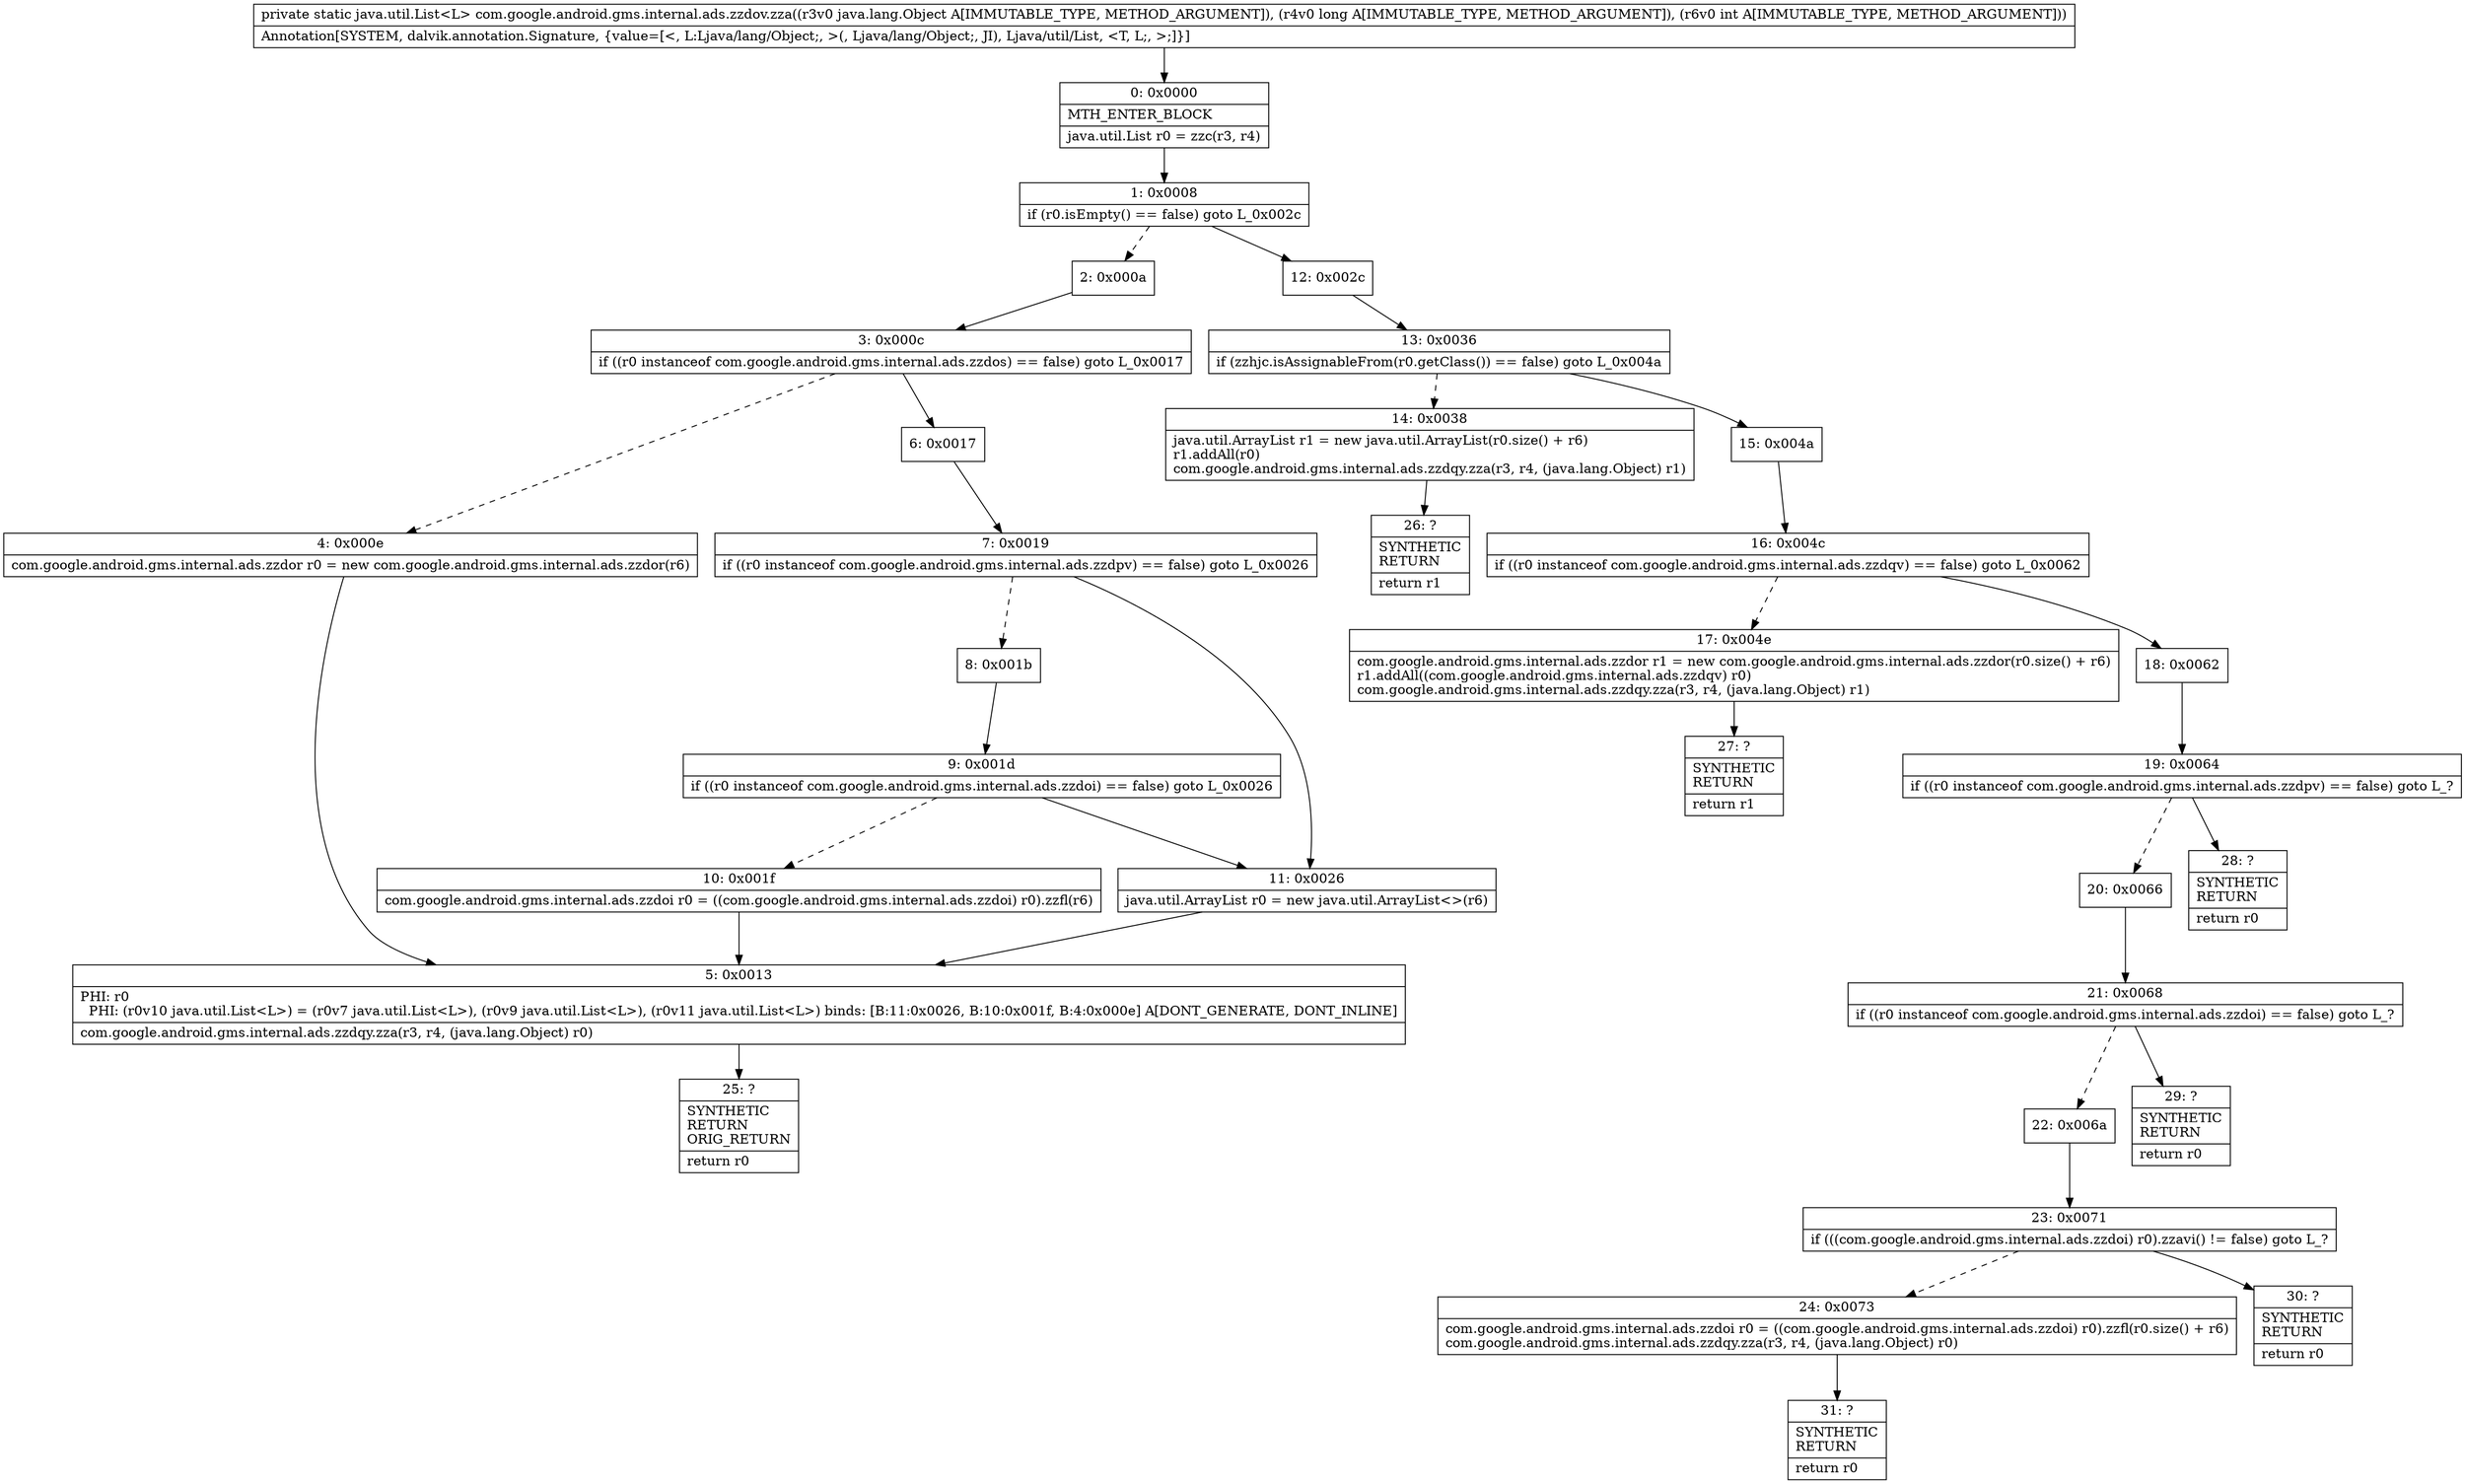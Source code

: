 digraph "CFG forcom.google.android.gms.internal.ads.zzdov.zza(Ljava\/lang\/Object;JI)Ljava\/util\/List;" {
Node_0 [shape=record,label="{0\:\ 0x0000|MTH_ENTER_BLOCK\l|java.util.List r0 = zzc(r3, r4)\l}"];
Node_1 [shape=record,label="{1\:\ 0x0008|if (r0.isEmpty() == false) goto L_0x002c\l}"];
Node_2 [shape=record,label="{2\:\ 0x000a}"];
Node_3 [shape=record,label="{3\:\ 0x000c|if ((r0 instanceof com.google.android.gms.internal.ads.zzdos) == false) goto L_0x0017\l}"];
Node_4 [shape=record,label="{4\:\ 0x000e|com.google.android.gms.internal.ads.zzdor r0 = new com.google.android.gms.internal.ads.zzdor(r6)\l}"];
Node_5 [shape=record,label="{5\:\ 0x0013|PHI: r0 \l  PHI: (r0v10 java.util.List\<L\>) = (r0v7 java.util.List\<L\>), (r0v9 java.util.List\<L\>), (r0v11 java.util.List\<L\>) binds: [B:11:0x0026, B:10:0x001f, B:4:0x000e] A[DONT_GENERATE, DONT_INLINE]\l|com.google.android.gms.internal.ads.zzdqy.zza(r3, r4, (java.lang.Object) r0)\l}"];
Node_6 [shape=record,label="{6\:\ 0x0017}"];
Node_7 [shape=record,label="{7\:\ 0x0019|if ((r0 instanceof com.google.android.gms.internal.ads.zzdpv) == false) goto L_0x0026\l}"];
Node_8 [shape=record,label="{8\:\ 0x001b}"];
Node_9 [shape=record,label="{9\:\ 0x001d|if ((r0 instanceof com.google.android.gms.internal.ads.zzdoi) == false) goto L_0x0026\l}"];
Node_10 [shape=record,label="{10\:\ 0x001f|com.google.android.gms.internal.ads.zzdoi r0 = ((com.google.android.gms.internal.ads.zzdoi) r0).zzfl(r6)\l}"];
Node_11 [shape=record,label="{11\:\ 0x0026|java.util.ArrayList r0 = new java.util.ArrayList\<\>(r6)\l}"];
Node_12 [shape=record,label="{12\:\ 0x002c}"];
Node_13 [shape=record,label="{13\:\ 0x0036|if (zzhjc.isAssignableFrom(r0.getClass()) == false) goto L_0x004a\l}"];
Node_14 [shape=record,label="{14\:\ 0x0038|java.util.ArrayList r1 = new java.util.ArrayList(r0.size() + r6)\lr1.addAll(r0)\lcom.google.android.gms.internal.ads.zzdqy.zza(r3, r4, (java.lang.Object) r1)\l}"];
Node_15 [shape=record,label="{15\:\ 0x004a}"];
Node_16 [shape=record,label="{16\:\ 0x004c|if ((r0 instanceof com.google.android.gms.internal.ads.zzdqv) == false) goto L_0x0062\l}"];
Node_17 [shape=record,label="{17\:\ 0x004e|com.google.android.gms.internal.ads.zzdor r1 = new com.google.android.gms.internal.ads.zzdor(r0.size() + r6)\lr1.addAll((com.google.android.gms.internal.ads.zzdqv) r0)\lcom.google.android.gms.internal.ads.zzdqy.zza(r3, r4, (java.lang.Object) r1)\l}"];
Node_18 [shape=record,label="{18\:\ 0x0062}"];
Node_19 [shape=record,label="{19\:\ 0x0064|if ((r0 instanceof com.google.android.gms.internal.ads.zzdpv) == false) goto L_?\l}"];
Node_20 [shape=record,label="{20\:\ 0x0066}"];
Node_21 [shape=record,label="{21\:\ 0x0068|if ((r0 instanceof com.google.android.gms.internal.ads.zzdoi) == false) goto L_?\l}"];
Node_22 [shape=record,label="{22\:\ 0x006a}"];
Node_23 [shape=record,label="{23\:\ 0x0071|if (((com.google.android.gms.internal.ads.zzdoi) r0).zzavi() != false) goto L_?\l}"];
Node_24 [shape=record,label="{24\:\ 0x0073|com.google.android.gms.internal.ads.zzdoi r0 = ((com.google.android.gms.internal.ads.zzdoi) r0).zzfl(r0.size() + r6)\lcom.google.android.gms.internal.ads.zzdqy.zza(r3, r4, (java.lang.Object) r0)\l}"];
Node_25 [shape=record,label="{25\:\ ?|SYNTHETIC\lRETURN\lORIG_RETURN\l|return r0\l}"];
Node_26 [shape=record,label="{26\:\ ?|SYNTHETIC\lRETURN\l|return r1\l}"];
Node_27 [shape=record,label="{27\:\ ?|SYNTHETIC\lRETURN\l|return r1\l}"];
Node_28 [shape=record,label="{28\:\ ?|SYNTHETIC\lRETURN\l|return r0\l}"];
Node_29 [shape=record,label="{29\:\ ?|SYNTHETIC\lRETURN\l|return r0\l}"];
Node_30 [shape=record,label="{30\:\ ?|SYNTHETIC\lRETURN\l|return r0\l}"];
Node_31 [shape=record,label="{31\:\ ?|SYNTHETIC\lRETURN\l|return r0\l}"];
MethodNode[shape=record,label="{private static java.util.List\<L\> com.google.android.gms.internal.ads.zzdov.zza((r3v0 java.lang.Object A[IMMUTABLE_TYPE, METHOD_ARGUMENT]), (r4v0 long A[IMMUTABLE_TYPE, METHOD_ARGUMENT]), (r6v0 int A[IMMUTABLE_TYPE, METHOD_ARGUMENT]))  | Annotation[SYSTEM, dalvik.annotation.Signature, \{value=[\<, L:Ljava\/lang\/Object;, \>(, Ljava\/lang\/Object;, JI), Ljava\/util\/List, \<T, L;, \>;]\}]\l}"];
MethodNode -> Node_0;
Node_0 -> Node_1;
Node_1 -> Node_2[style=dashed];
Node_1 -> Node_12;
Node_2 -> Node_3;
Node_3 -> Node_4[style=dashed];
Node_3 -> Node_6;
Node_4 -> Node_5;
Node_5 -> Node_25;
Node_6 -> Node_7;
Node_7 -> Node_8[style=dashed];
Node_7 -> Node_11;
Node_8 -> Node_9;
Node_9 -> Node_10[style=dashed];
Node_9 -> Node_11;
Node_10 -> Node_5;
Node_11 -> Node_5;
Node_12 -> Node_13;
Node_13 -> Node_14[style=dashed];
Node_13 -> Node_15;
Node_14 -> Node_26;
Node_15 -> Node_16;
Node_16 -> Node_17[style=dashed];
Node_16 -> Node_18;
Node_17 -> Node_27;
Node_18 -> Node_19;
Node_19 -> Node_20[style=dashed];
Node_19 -> Node_28;
Node_20 -> Node_21;
Node_21 -> Node_22[style=dashed];
Node_21 -> Node_29;
Node_22 -> Node_23;
Node_23 -> Node_24[style=dashed];
Node_23 -> Node_30;
Node_24 -> Node_31;
}

